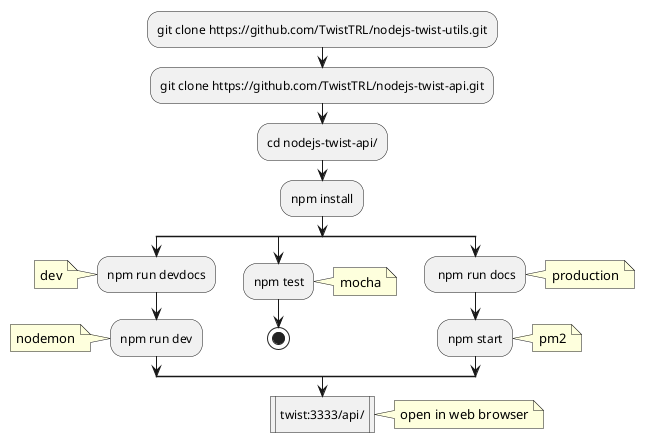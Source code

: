 @startuml flow chart
:git clone https://github.com/TwistTRL/nodejs-twist-utils.git;
:git clone https://github.com/TwistTRL/nodejs-twist-api.git;
:cd nodejs-twist-api/;
:npm install;

split
  :npm run devdocs;
  note left
  dev
  end note
  :npm run dev;
  note left
    nodemon
  end note
split again
  :npm test;
  note right
    mocha
  end note
  stop
split again
  : npm run docs;
  note right
    production
  end note
  :npm start;
  note right
    pm2
  end note
end split

:twist:3333/api/|
note right
  open in web browser
end note
@enduml